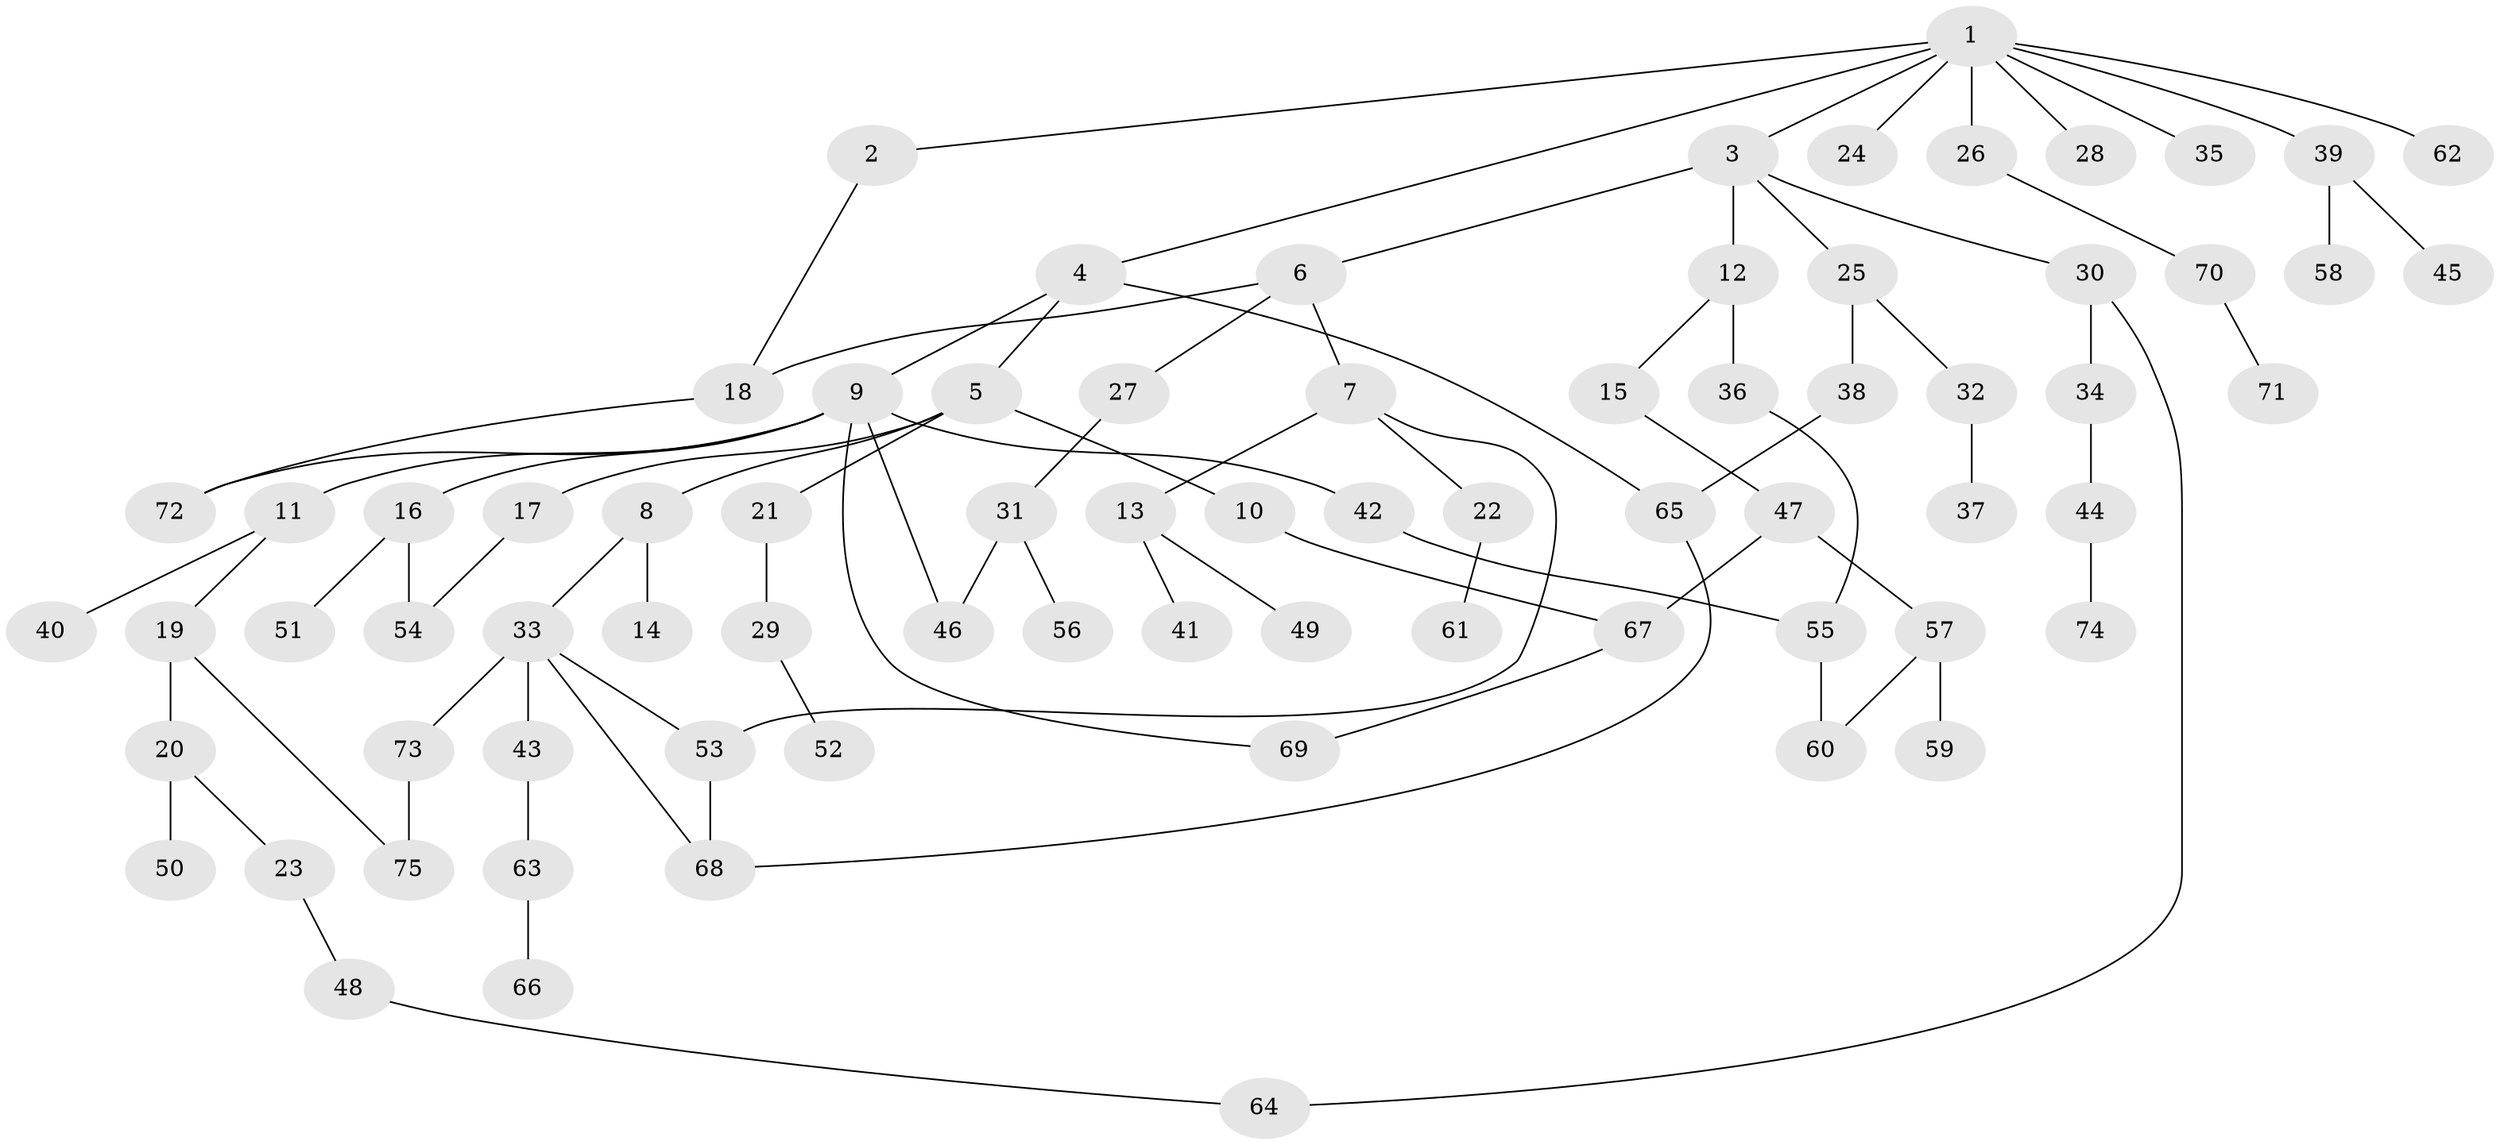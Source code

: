 // original degree distribution, {10: 0.009433962264150943, 2: 0.3018867924528302, 5: 0.02830188679245283, 4: 0.12264150943396226, 3: 0.16037735849056603, 7: 0.009433962264150943, 1: 0.36792452830188677}
// Generated by graph-tools (version 1.1) at 2025/49/03/04/25 22:49:02]
// undirected, 75 vertices, 88 edges
graph export_dot {
  node [color=gray90,style=filled];
  1;
  2;
  3;
  4;
  5;
  6;
  7;
  8;
  9;
  10;
  11;
  12;
  13;
  14;
  15;
  16;
  17;
  18;
  19;
  20;
  21;
  22;
  23;
  24;
  25;
  26;
  27;
  28;
  29;
  30;
  31;
  32;
  33;
  34;
  35;
  36;
  37;
  38;
  39;
  40;
  41;
  42;
  43;
  44;
  45;
  46;
  47;
  48;
  49;
  50;
  51;
  52;
  53;
  54;
  55;
  56;
  57;
  58;
  59;
  60;
  61;
  62;
  63;
  64;
  65;
  66;
  67;
  68;
  69;
  70;
  71;
  72;
  73;
  74;
  75;
  1 -- 2 [weight=1.0];
  1 -- 3 [weight=1.0];
  1 -- 4 [weight=1.0];
  1 -- 24 [weight=1.0];
  1 -- 26 [weight=1.0];
  1 -- 28 [weight=1.0];
  1 -- 35 [weight=1.0];
  1 -- 39 [weight=1.0];
  1 -- 62 [weight=1.0];
  2 -- 18 [weight=1.0];
  3 -- 6 [weight=1.0];
  3 -- 12 [weight=1.0];
  3 -- 25 [weight=1.0];
  3 -- 30 [weight=1.0];
  4 -- 5 [weight=1.0];
  4 -- 9 [weight=1.0];
  4 -- 65 [weight=1.0];
  5 -- 8 [weight=1.0];
  5 -- 10 [weight=1.0];
  5 -- 17 [weight=1.0];
  5 -- 21 [weight=1.0];
  6 -- 7 [weight=1.0];
  6 -- 18 [weight=1.0];
  6 -- 27 [weight=1.0];
  7 -- 13 [weight=1.0];
  7 -- 22 [weight=1.0];
  7 -- 53 [weight=1.0];
  8 -- 14 [weight=1.0];
  8 -- 33 [weight=1.0];
  9 -- 11 [weight=1.0];
  9 -- 16 [weight=1.0];
  9 -- 42 [weight=1.0];
  9 -- 46 [weight=1.0];
  9 -- 69 [weight=1.0];
  9 -- 72 [weight=1.0];
  10 -- 67 [weight=1.0];
  11 -- 19 [weight=1.0];
  11 -- 40 [weight=1.0];
  12 -- 15 [weight=1.0];
  12 -- 36 [weight=1.0];
  13 -- 41 [weight=1.0];
  13 -- 49 [weight=1.0];
  15 -- 47 [weight=1.0];
  16 -- 51 [weight=1.0];
  16 -- 54 [weight=1.0];
  17 -- 54 [weight=1.0];
  18 -- 72 [weight=1.0];
  19 -- 20 [weight=1.0];
  19 -- 75 [weight=1.0];
  20 -- 23 [weight=1.0];
  20 -- 50 [weight=1.0];
  21 -- 29 [weight=1.0];
  22 -- 61 [weight=1.0];
  23 -- 48 [weight=1.0];
  25 -- 32 [weight=1.0];
  25 -- 38 [weight=1.0];
  26 -- 70 [weight=1.0];
  27 -- 31 [weight=1.0];
  29 -- 52 [weight=1.0];
  30 -- 34 [weight=1.0];
  30 -- 64 [weight=1.0];
  31 -- 46 [weight=1.0];
  31 -- 56 [weight=1.0];
  32 -- 37 [weight=1.0];
  33 -- 43 [weight=1.0];
  33 -- 53 [weight=1.0];
  33 -- 68 [weight=1.0];
  33 -- 73 [weight=1.0];
  34 -- 44 [weight=1.0];
  36 -- 55 [weight=1.0];
  38 -- 65 [weight=1.0];
  39 -- 45 [weight=1.0];
  39 -- 58 [weight=1.0];
  42 -- 55 [weight=1.0];
  43 -- 63 [weight=1.0];
  44 -- 74 [weight=1.0];
  47 -- 57 [weight=1.0];
  47 -- 67 [weight=1.0];
  48 -- 64 [weight=1.0];
  53 -- 68 [weight=1.0];
  55 -- 60 [weight=1.0];
  57 -- 59 [weight=1.0];
  57 -- 60 [weight=1.0];
  63 -- 66 [weight=1.0];
  65 -- 68 [weight=1.0];
  67 -- 69 [weight=1.0];
  70 -- 71 [weight=1.0];
  73 -- 75 [weight=1.0];
}
